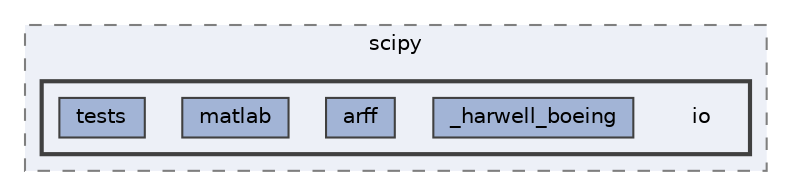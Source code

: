 digraph "/home/jam/Research/IRES-2025/dev/src/llm-scripts/testing/hypothesis-testing/hyp-env/lib/python3.12/site-packages/scipy/io"
{
 // LATEX_PDF_SIZE
  bgcolor="transparent";
  edge [fontname=Helvetica,fontsize=10,labelfontname=Helvetica,labelfontsize=10];
  node [fontname=Helvetica,fontsize=10,shape=box,height=0.2,width=0.4];
  compound=true
  subgraph clusterdir_814332bd57e1bf5f66b14a94b0fb7a0b {
    graph [ bgcolor="#edf0f7", pencolor="grey50", label="scipy", fontname=Helvetica,fontsize=10 style="filled,dashed", URL="dir_814332bd57e1bf5f66b14a94b0fb7a0b.html",tooltip=""]
  subgraph clusterdir_2bbc6996b0d316331e3abe5bbe9eacc3 {
    graph [ bgcolor="#edf0f7", pencolor="grey25", label="", fontname=Helvetica,fontsize=10 style="filled,bold", URL="dir_2bbc6996b0d316331e3abe5bbe9eacc3.html",tooltip=""]
    dir_2bbc6996b0d316331e3abe5bbe9eacc3 [shape=plaintext, label="io"];
  dir_dfbb5ceb6f885594a4ba054ca7f7ade8 [label="_harwell_boeing", fillcolor="#a2b4d6", color="grey25", style="filled", URL="dir_dfbb5ceb6f885594a4ba054ca7f7ade8.html",tooltip=""];
  dir_7c055a92984b3125452245329707be63 [label="arff", fillcolor="#a2b4d6", color="grey25", style="filled", URL="dir_7c055a92984b3125452245329707be63.html",tooltip=""];
  dir_b747c722a3e3dd8488388f50d1a540d1 [label="matlab", fillcolor="#a2b4d6", color="grey25", style="filled", URL="dir_b747c722a3e3dd8488388f50d1a540d1.html",tooltip=""];
  dir_268aee4968abbbcde7de729094d652fd [label="tests", fillcolor="#a2b4d6", color="grey25", style="filled", URL="dir_268aee4968abbbcde7de729094d652fd.html",tooltip=""];
  }
  }
}
